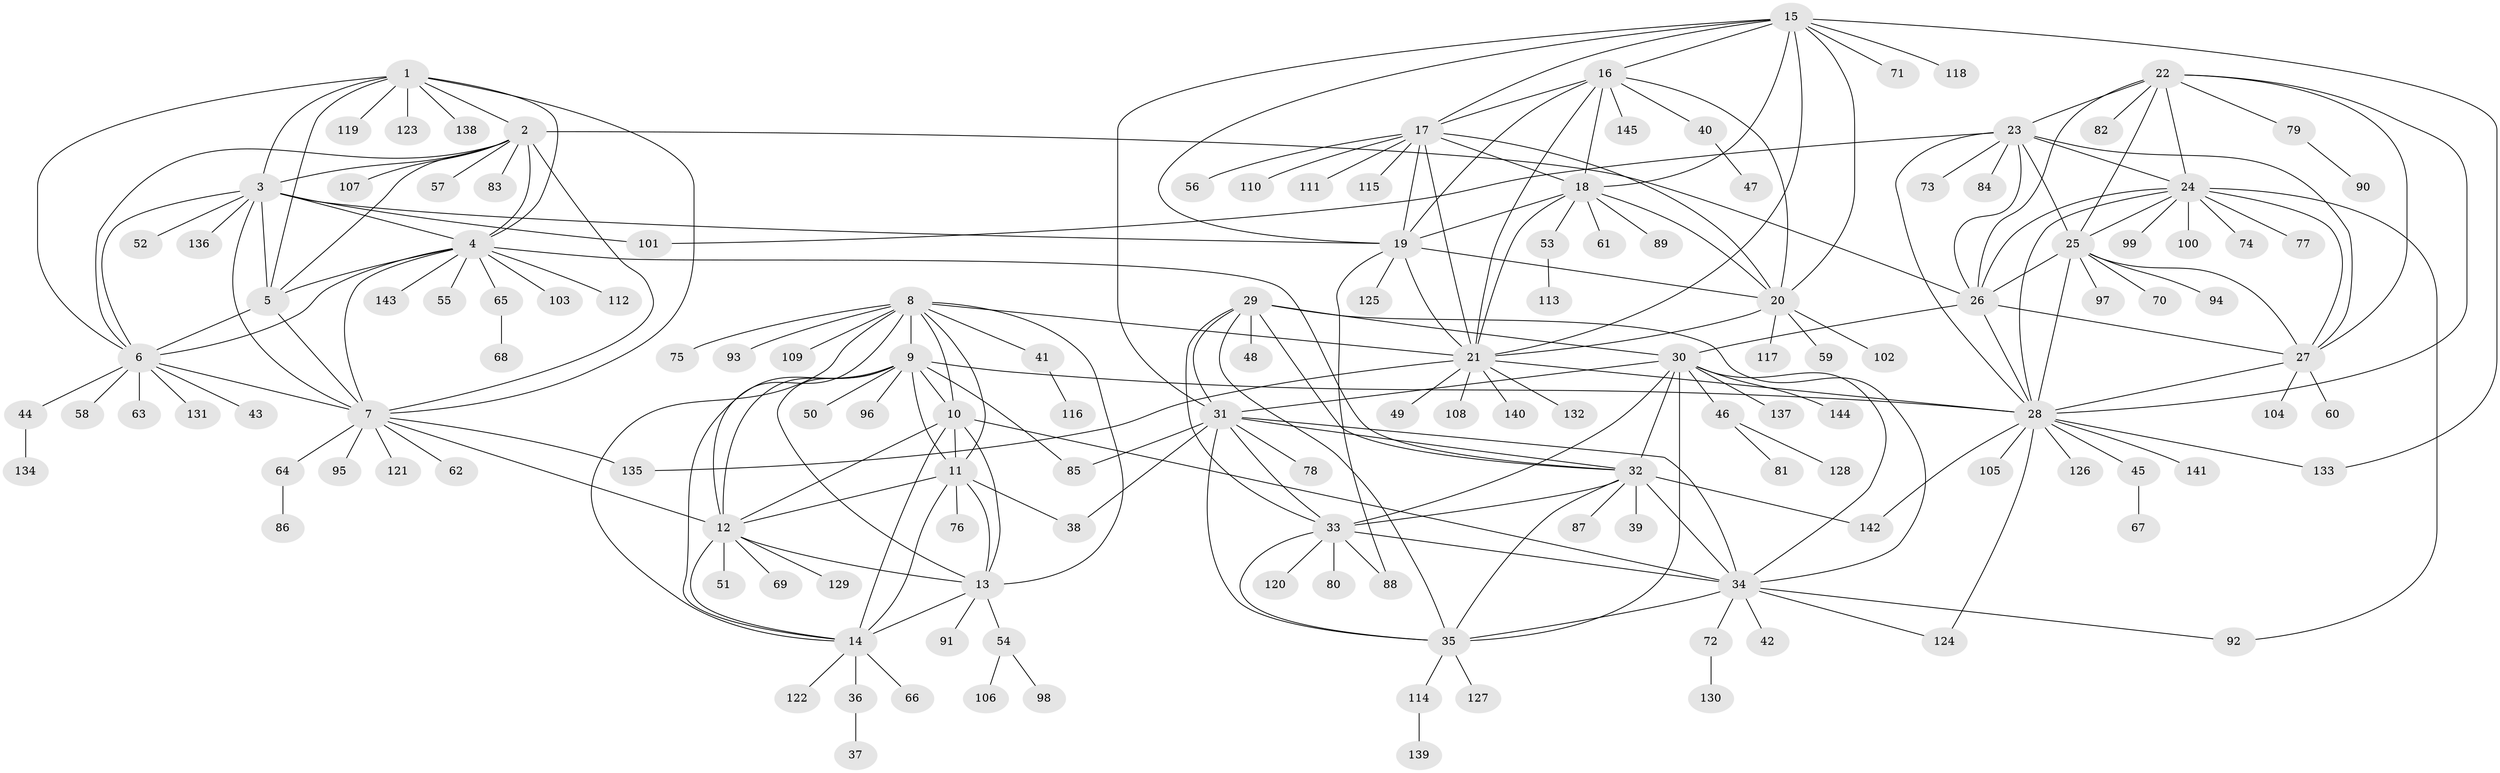 // coarse degree distribution, {7: 0.03418803418803419, 8: 0.03418803418803419, 11: 0.02564102564102564, 9: 0.042735042735042736, 19: 0.008547008547008548, 14: 0.008547008547008548, 5: 0.017094017094017096, 13: 0.02564102564102564, 6: 0.017094017094017096, 12: 0.008547008547008548, 1: 0.6581196581196581, 2: 0.1111111111111111, 3: 0.008547008547008548}
// Generated by graph-tools (version 1.1) at 2025/42/03/06/25 10:42:13]
// undirected, 145 vertices, 234 edges
graph export_dot {
graph [start="1"]
  node [color=gray90,style=filled];
  1;
  2;
  3;
  4;
  5;
  6;
  7;
  8;
  9;
  10;
  11;
  12;
  13;
  14;
  15;
  16;
  17;
  18;
  19;
  20;
  21;
  22;
  23;
  24;
  25;
  26;
  27;
  28;
  29;
  30;
  31;
  32;
  33;
  34;
  35;
  36;
  37;
  38;
  39;
  40;
  41;
  42;
  43;
  44;
  45;
  46;
  47;
  48;
  49;
  50;
  51;
  52;
  53;
  54;
  55;
  56;
  57;
  58;
  59;
  60;
  61;
  62;
  63;
  64;
  65;
  66;
  67;
  68;
  69;
  70;
  71;
  72;
  73;
  74;
  75;
  76;
  77;
  78;
  79;
  80;
  81;
  82;
  83;
  84;
  85;
  86;
  87;
  88;
  89;
  90;
  91;
  92;
  93;
  94;
  95;
  96;
  97;
  98;
  99;
  100;
  101;
  102;
  103;
  104;
  105;
  106;
  107;
  108;
  109;
  110;
  111;
  112;
  113;
  114;
  115;
  116;
  117;
  118;
  119;
  120;
  121;
  122;
  123;
  124;
  125;
  126;
  127;
  128;
  129;
  130;
  131;
  132;
  133;
  134;
  135;
  136;
  137;
  138;
  139;
  140;
  141;
  142;
  143;
  144;
  145;
  1 -- 2;
  1 -- 3;
  1 -- 4;
  1 -- 5;
  1 -- 6;
  1 -- 7;
  1 -- 119;
  1 -- 123;
  1 -- 138;
  2 -- 3;
  2 -- 4;
  2 -- 5;
  2 -- 6;
  2 -- 7;
  2 -- 26;
  2 -- 57;
  2 -- 83;
  2 -- 107;
  3 -- 4;
  3 -- 5;
  3 -- 6;
  3 -- 7;
  3 -- 19;
  3 -- 52;
  3 -- 101;
  3 -- 136;
  4 -- 5;
  4 -- 6;
  4 -- 7;
  4 -- 32;
  4 -- 55;
  4 -- 65;
  4 -- 103;
  4 -- 112;
  4 -- 143;
  5 -- 6;
  5 -- 7;
  6 -- 7;
  6 -- 43;
  6 -- 44;
  6 -- 58;
  6 -- 63;
  6 -- 131;
  7 -- 12;
  7 -- 62;
  7 -- 64;
  7 -- 95;
  7 -- 121;
  7 -- 135;
  8 -- 9;
  8 -- 10;
  8 -- 11;
  8 -- 12;
  8 -- 13;
  8 -- 14;
  8 -- 21;
  8 -- 41;
  8 -- 75;
  8 -- 93;
  8 -- 109;
  9 -- 10;
  9 -- 11;
  9 -- 12;
  9 -- 13;
  9 -- 14;
  9 -- 28;
  9 -- 50;
  9 -- 85;
  9 -- 96;
  10 -- 11;
  10 -- 12;
  10 -- 13;
  10 -- 14;
  10 -- 34;
  11 -- 12;
  11 -- 13;
  11 -- 14;
  11 -- 38;
  11 -- 76;
  12 -- 13;
  12 -- 14;
  12 -- 51;
  12 -- 69;
  12 -- 129;
  13 -- 14;
  13 -- 54;
  13 -- 91;
  14 -- 36;
  14 -- 66;
  14 -- 122;
  15 -- 16;
  15 -- 17;
  15 -- 18;
  15 -- 19;
  15 -- 20;
  15 -- 21;
  15 -- 31;
  15 -- 71;
  15 -- 118;
  15 -- 133;
  16 -- 17;
  16 -- 18;
  16 -- 19;
  16 -- 20;
  16 -- 21;
  16 -- 40;
  16 -- 145;
  17 -- 18;
  17 -- 19;
  17 -- 20;
  17 -- 21;
  17 -- 56;
  17 -- 110;
  17 -- 111;
  17 -- 115;
  18 -- 19;
  18 -- 20;
  18 -- 21;
  18 -- 53;
  18 -- 61;
  18 -- 89;
  19 -- 20;
  19 -- 21;
  19 -- 88;
  19 -- 125;
  20 -- 21;
  20 -- 59;
  20 -- 102;
  20 -- 117;
  21 -- 28;
  21 -- 49;
  21 -- 108;
  21 -- 132;
  21 -- 135;
  21 -- 140;
  22 -- 23;
  22 -- 24;
  22 -- 25;
  22 -- 26;
  22 -- 27;
  22 -- 28;
  22 -- 79;
  22 -- 82;
  23 -- 24;
  23 -- 25;
  23 -- 26;
  23 -- 27;
  23 -- 28;
  23 -- 73;
  23 -- 84;
  23 -- 101;
  24 -- 25;
  24 -- 26;
  24 -- 27;
  24 -- 28;
  24 -- 74;
  24 -- 77;
  24 -- 92;
  24 -- 99;
  24 -- 100;
  25 -- 26;
  25 -- 27;
  25 -- 28;
  25 -- 70;
  25 -- 94;
  25 -- 97;
  26 -- 27;
  26 -- 28;
  26 -- 30;
  27 -- 28;
  27 -- 60;
  27 -- 104;
  28 -- 45;
  28 -- 105;
  28 -- 124;
  28 -- 126;
  28 -- 133;
  28 -- 141;
  28 -- 142;
  29 -- 30;
  29 -- 31;
  29 -- 32;
  29 -- 33;
  29 -- 34;
  29 -- 35;
  29 -- 48;
  30 -- 31;
  30 -- 32;
  30 -- 33;
  30 -- 34;
  30 -- 35;
  30 -- 46;
  30 -- 137;
  30 -- 144;
  31 -- 32;
  31 -- 33;
  31 -- 34;
  31 -- 35;
  31 -- 38;
  31 -- 78;
  31 -- 85;
  32 -- 33;
  32 -- 34;
  32 -- 35;
  32 -- 39;
  32 -- 87;
  32 -- 142;
  33 -- 34;
  33 -- 35;
  33 -- 80;
  33 -- 88;
  33 -- 120;
  34 -- 35;
  34 -- 42;
  34 -- 72;
  34 -- 92;
  34 -- 124;
  35 -- 114;
  35 -- 127;
  36 -- 37;
  40 -- 47;
  41 -- 116;
  44 -- 134;
  45 -- 67;
  46 -- 81;
  46 -- 128;
  53 -- 113;
  54 -- 98;
  54 -- 106;
  64 -- 86;
  65 -- 68;
  72 -- 130;
  79 -- 90;
  114 -- 139;
}
